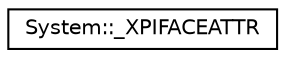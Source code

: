 digraph G
{
  edge [fontname="Helvetica",fontsize="10",labelfontname="Helvetica",labelfontsize="10"];
  node [fontname="Helvetica",fontsize="10",shape=record];
  rankdir="LR";
  Node1 [label="System::_XPIFACEATTR",height=0.2,width=0.4,color="black", fillcolor="white", style="filled",URL="$struct_system_1_1___x_p_i_f_a_c_e_a_t_t_r.html"];
}

